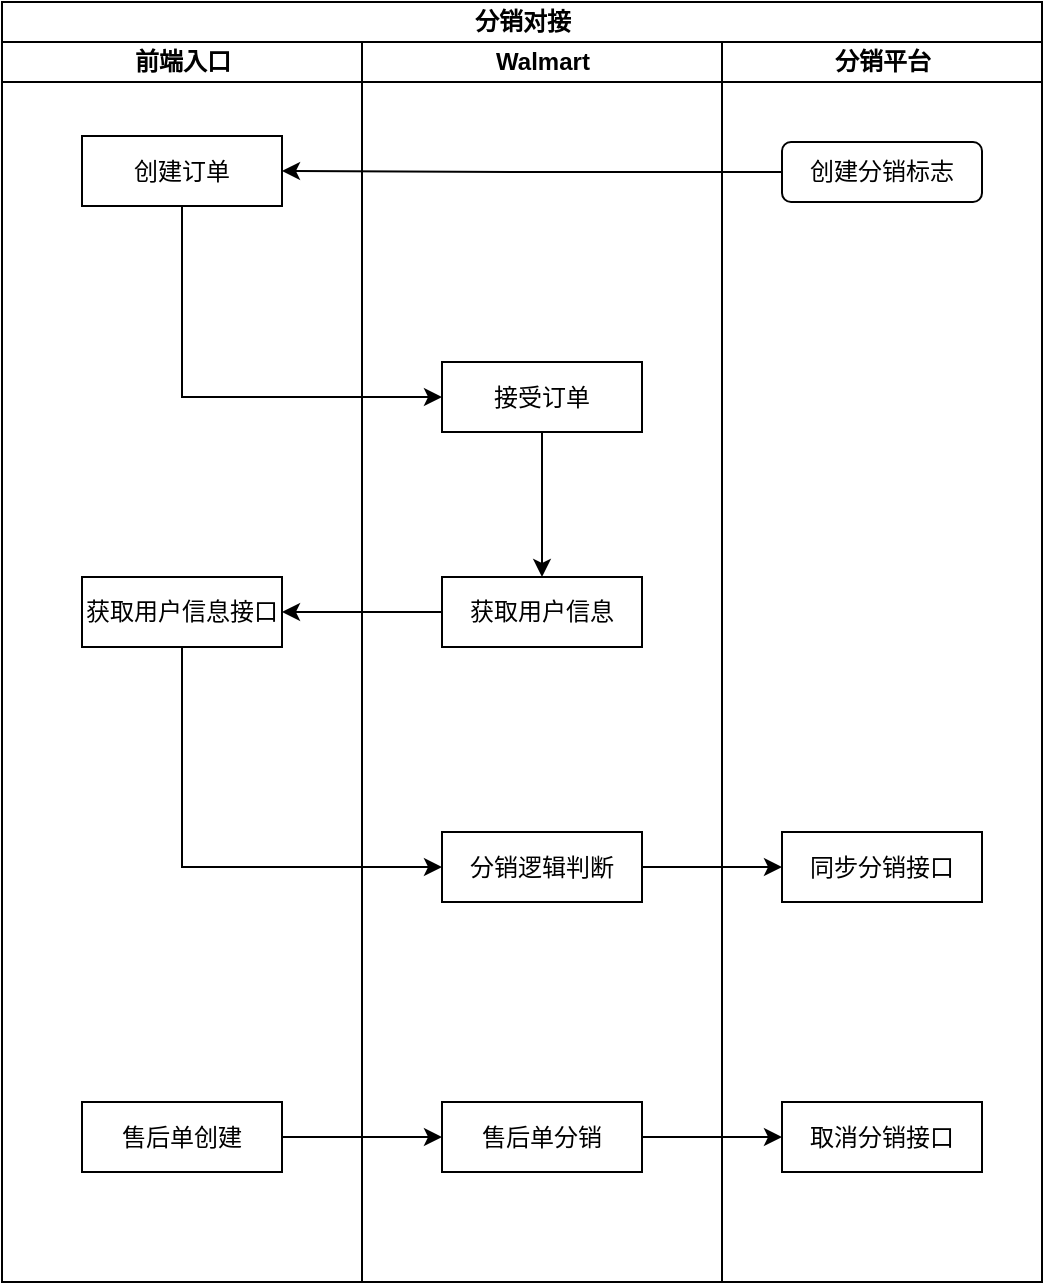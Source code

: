 <mxfile pages="1" version="11.2.1" type="github"><diagram id="nmjbZ_RXxno6r4wZZJ0v" name="Page-1"><mxGraphModel dx="1422" dy="764" grid="1" gridSize="10" guides="1" tooltips="1" connect="1" arrows="1" fold="1" page="1" pageScale="1" pageWidth="850" pageHeight="1100" math="0" shadow="0"><root><mxCell id="0"/><mxCell id="1" parent="0"/><mxCell id="Uy7EGVigY565S-5UV7wv-2" value="分销对接" style="swimlane;html=1;childLayout=stackLayout;resizeParent=1;resizeParentMax=0;startSize=20;" vertex="1" parent="1"><mxGeometry x="150" y="60" width="520" height="640" as="geometry"/></mxCell><mxCell id="Uy7EGVigY565S-5UV7wv-3" value="前端入口" style="swimlane;html=1;startSize=20;" vertex="1" parent="Uy7EGVigY565S-5UV7wv-2"><mxGeometry y="20" width="180" height="620" as="geometry"/></mxCell><mxCell id="Uy7EGVigY565S-5UV7wv-7" value="创建订单" style="rounded=0;whiteSpace=wrap;html=1;" vertex="1" parent="Uy7EGVigY565S-5UV7wv-3"><mxGeometry x="40" y="47" width="100" height="35" as="geometry"/></mxCell><mxCell id="Uy7EGVigY565S-5UV7wv-17" value="获取用户信息接口" style="rounded=0;whiteSpace=wrap;html=1;" vertex="1" parent="Uy7EGVigY565S-5UV7wv-3"><mxGeometry x="40" y="267.5" width="100" height="35" as="geometry"/></mxCell><mxCell id="Uy7EGVigY565S-5UV7wv-23" value="售后单创建" style="rounded=0;whiteSpace=wrap;html=1;" vertex="1" parent="Uy7EGVigY565S-5UV7wv-3"><mxGeometry x="40" y="530" width="100" height="35" as="geometry"/></mxCell><mxCell id="Uy7EGVigY565S-5UV7wv-4" value="Walmart" style="swimlane;html=1;startSize=20;" vertex="1" parent="Uy7EGVigY565S-5UV7wv-2"><mxGeometry x="180" y="20" width="180" height="620" as="geometry"/></mxCell><mxCell id="Uy7EGVigY565S-5UV7wv-21" style="edgeStyle=orthogonalEdgeStyle;rounded=0;orthogonalLoop=1;jettySize=auto;html=1;entryX=0.5;entryY=0;entryDx=0;entryDy=0;" edge="1" parent="Uy7EGVigY565S-5UV7wv-4" source="Uy7EGVigY565S-5UV7wv-9" target="Uy7EGVigY565S-5UV7wv-16"><mxGeometry relative="1" as="geometry"/></mxCell><mxCell id="Uy7EGVigY565S-5UV7wv-9" value="接受订单" style="rounded=0;whiteSpace=wrap;html=1;" vertex="1" parent="Uy7EGVigY565S-5UV7wv-4"><mxGeometry x="40" y="160" width="100" height="35" as="geometry"/></mxCell><mxCell id="Uy7EGVigY565S-5UV7wv-12" value="分销逻辑判断" style="rounded=0;whiteSpace=wrap;html=1;" vertex="1" parent="Uy7EGVigY565S-5UV7wv-4"><mxGeometry x="40" y="395" width="100" height="35" as="geometry"/></mxCell><mxCell id="Uy7EGVigY565S-5UV7wv-16" value="获取用户信息" style="rounded=0;whiteSpace=wrap;html=1;" vertex="1" parent="Uy7EGVigY565S-5UV7wv-4"><mxGeometry x="40" y="267.5" width="100" height="35" as="geometry"/></mxCell><mxCell id="Uy7EGVigY565S-5UV7wv-24" value="售后单分销" style="rounded=0;whiteSpace=wrap;html=1;" vertex="1" parent="Uy7EGVigY565S-5UV7wv-4"><mxGeometry x="40" y="530" width="100" height="35" as="geometry"/></mxCell><mxCell id="Uy7EGVigY565S-5UV7wv-15" style="edgeStyle=orthogonalEdgeStyle;rounded=0;orthogonalLoop=1;jettySize=auto;html=1;entryX=0;entryY=0.5;entryDx=0;entryDy=0;" edge="1" parent="Uy7EGVigY565S-5UV7wv-2" source="Uy7EGVigY565S-5UV7wv-12" target="Uy7EGVigY565S-5UV7wv-14"><mxGeometry relative="1" as="geometry"/></mxCell><mxCell id="Uy7EGVigY565S-5UV7wv-5" value="分销平台" style="swimlane;html=1;startSize=20;" vertex="1" parent="Uy7EGVigY565S-5UV7wv-2"><mxGeometry x="360" y="20" width="160" height="620" as="geometry"/></mxCell><mxCell id="Uy7EGVigY565S-5UV7wv-1" value="创建分销标志" style="rounded=1;whiteSpace=wrap;html=1;" vertex="1" parent="Uy7EGVigY565S-5UV7wv-5"><mxGeometry x="30" y="50" width="100" height="30" as="geometry"/></mxCell><mxCell id="Uy7EGVigY565S-5UV7wv-14" value="同步分销接口" style="rounded=0;whiteSpace=wrap;html=1;" vertex="1" parent="Uy7EGVigY565S-5UV7wv-5"><mxGeometry x="30" y="395" width="100" height="35" as="geometry"/></mxCell><mxCell id="Uy7EGVigY565S-5UV7wv-26" value="取消分销接口" style="rounded=0;whiteSpace=wrap;html=1;" vertex="1" parent="Uy7EGVigY565S-5UV7wv-5"><mxGeometry x="30" y="530" width="100" height="35" as="geometry"/></mxCell><mxCell id="Uy7EGVigY565S-5UV7wv-8" style="edgeStyle=orthogonalEdgeStyle;rounded=0;orthogonalLoop=1;jettySize=auto;html=1;entryX=1;entryY=0.5;entryDx=0;entryDy=0;" edge="1" parent="Uy7EGVigY565S-5UV7wv-2" source="Uy7EGVigY565S-5UV7wv-1" target="Uy7EGVigY565S-5UV7wv-7"><mxGeometry relative="1" as="geometry"/></mxCell><mxCell id="Uy7EGVigY565S-5UV7wv-11" style="edgeStyle=orthogonalEdgeStyle;rounded=0;orthogonalLoop=1;jettySize=auto;html=1;entryX=0;entryY=0.5;entryDx=0;entryDy=0;" edge="1" parent="Uy7EGVigY565S-5UV7wv-2" source="Uy7EGVigY565S-5UV7wv-7" target="Uy7EGVigY565S-5UV7wv-9"><mxGeometry relative="1" as="geometry"><Array as="points"><mxPoint x="90" y="198"/></Array></mxGeometry></mxCell><mxCell id="Uy7EGVigY565S-5UV7wv-18" style="edgeStyle=orthogonalEdgeStyle;rounded=0;orthogonalLoop=1;jettySize=auto;html=1;entryX=1;entryY=0.5;entryDx=0;entryDy=0;" edge="1" parent="Uy7EGVigY565S-5UV7wv-2" source="Uy7EGVigY565S-5UV7wv-16" target="Uy7EGVigY565S-5UV7wv-17"><mxGeometry relative="1" as="geometry"/></mxCell><mxCell id="Uy7EGVigY565S-5UV7wv-20" style="edgeStyle=orthogonalEdgeStyle;rounded=0;orthogonalLoop=1;jettySize=auto;html=1;entryX=0;entryY=0.5;entryDx=0;entryDy=0;" edge="1" parent="Uy7EGVigY565S-5UV7wv-2" source="Uy7EGVigY565S-5UV7wv-17" target="Uy7EGVigY565S-5UV7wv-12"><mxGeometry relative="1" as="geometry"><Array as="points"><mxPoint x="90" y="433"/></Array></mxGeometry></mxCell><mxCell id="Uy7EGVigY565S-5UV7wv-25" style="edgeStyle=orthogonalEdgeStyle;rounded=0;orthogonalLoop=1;jettySize=auto;html=1;entryX=0;entryY=0.5;entryDx=0;entryDy=0;" edge="1" parent="Uy7EGVigY565S-5UV7wv-2" source="Uy7EGVigY565S-5UV7wv-23" target="Uy7EGVigY565S-5UV7wv-24"><mxGeometry relative="1" as="geometry"/></mxCell><mxCell id="Uy7EGVigY565S-5UV7wv-27" style="edgeStyle=orthogonalEdgeStyle;rounded=0;orthogonalLoop=1;jettySize=auto;html=1;entryX=0;entryY=0.5;entryDx=0;entryDy=0;" edge="1" parent="Uy7EGVigY565S-5UV7wv-2" source="Uy7EGVigY565S-5UV7wv-24" target="Uy7EGVigY565S-5UV7wv-26"><mxGeometry relative="1" as="geometry"/></mxCell></root></mxGraphModel></diagram></mxfile>